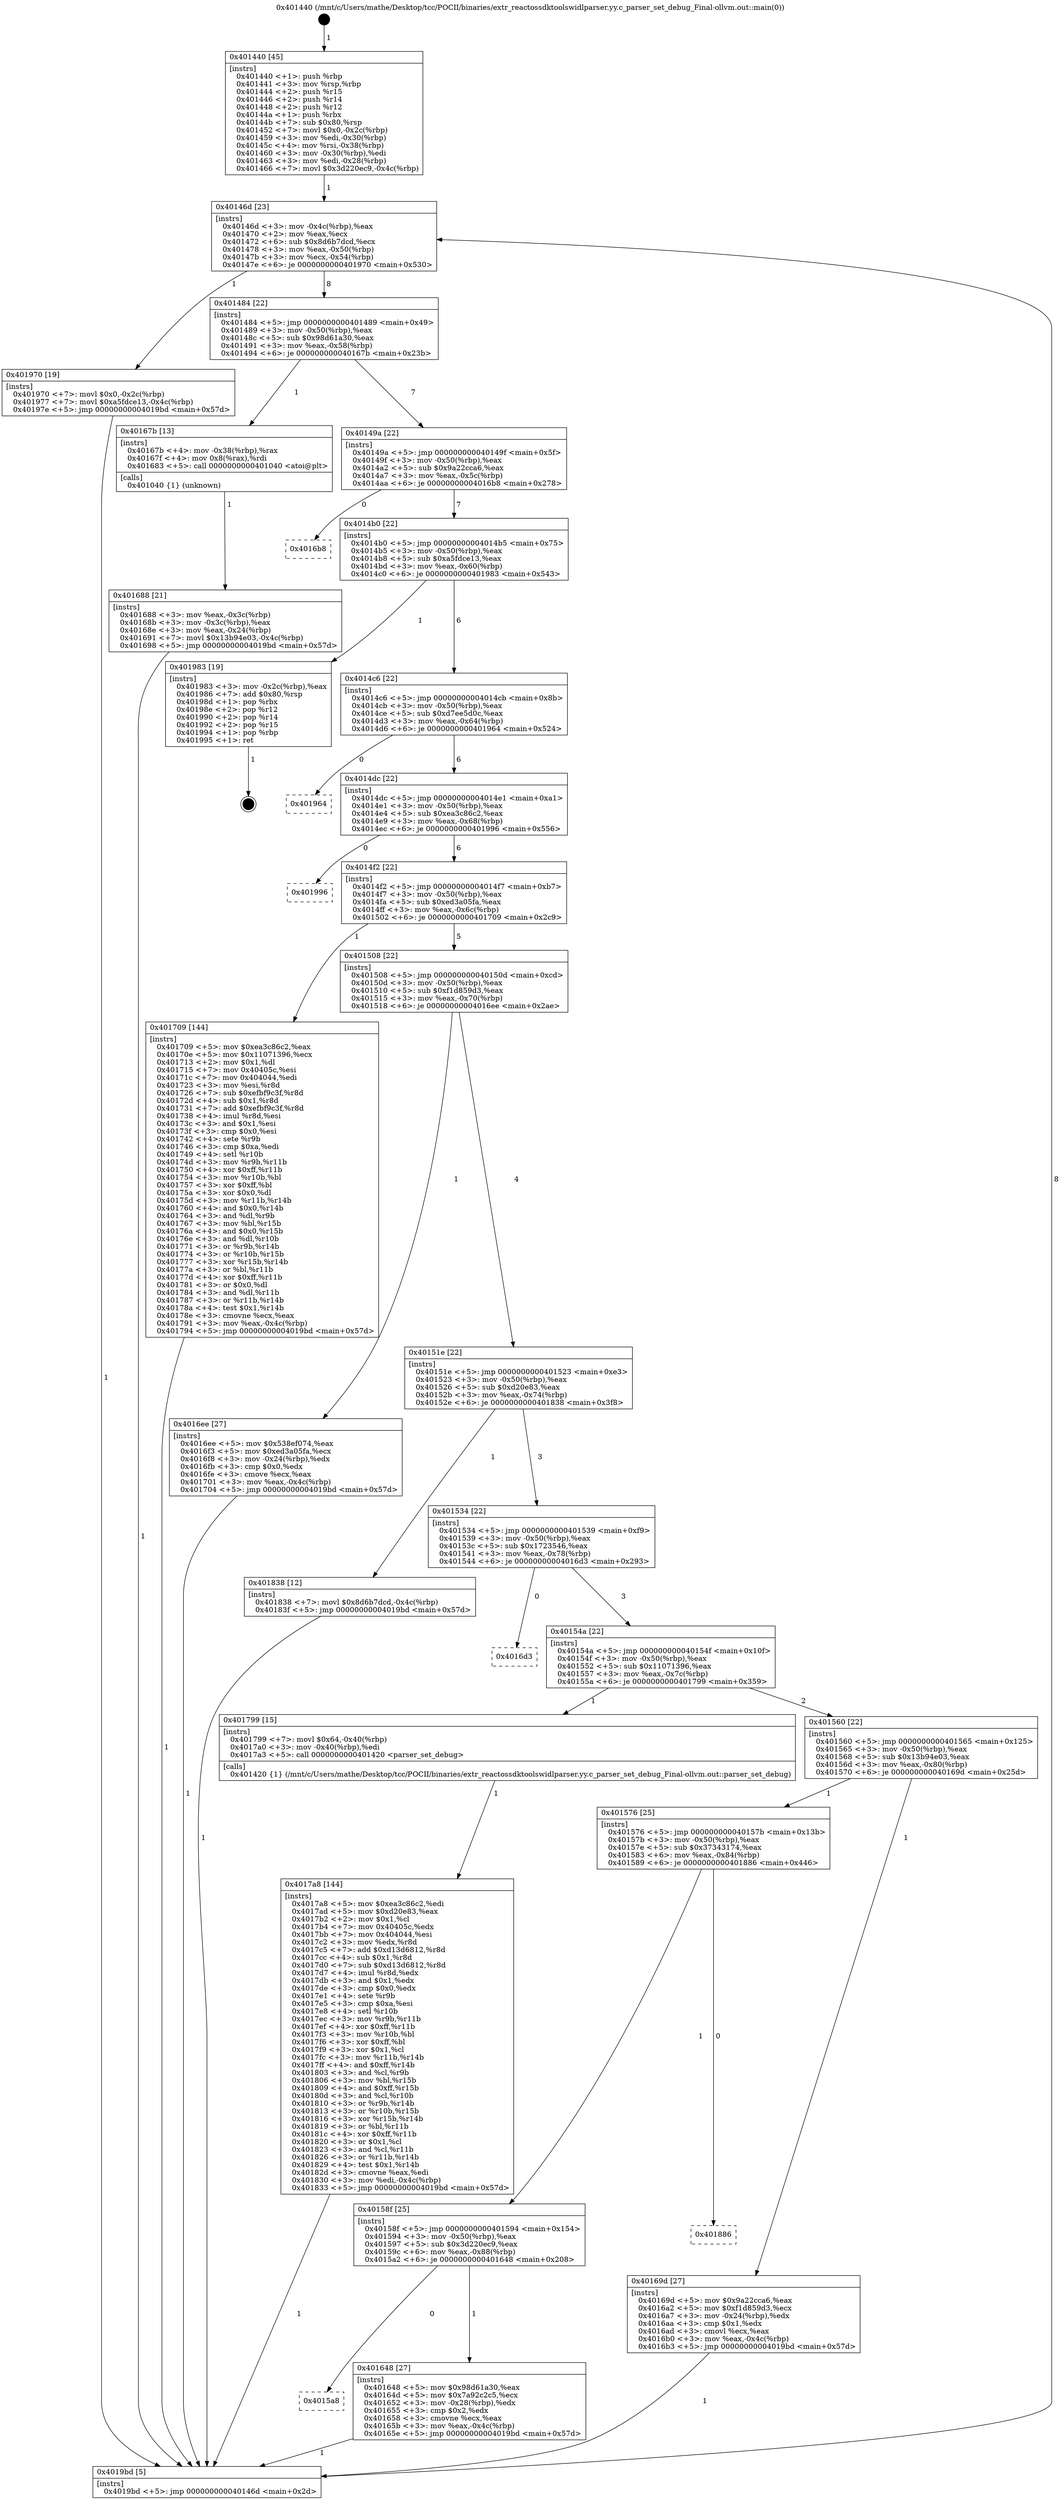 digraph "0x401440" {
  label = "0x401440 (/mnt/c/Users/mathe/Desktop/tcc/POCII/binaries/extr_reactossdktoolswidlparser.yy.c_parser_set_debug_Final-ollvm.out::main(0))"
  labelloc = "t"
  node[shape=record]

  Entry [label="",width=0.3,height=0.3,shape=circle,fillcolor=black,style=filled]
  "0x40146d" [label="{
     0x40146d [23]\l
     | [instrs]\l
     &nbsp;&nbsp;0x40146d \<+3\>: mov -0x4c(%rbp),%eax\l
     &nbsp;&nbsp;0x401470 \<+2\>: mov %eax,%ecx\l
     &nbsp;&nbsp;0x401472 \<+6\>: sub $0x8d6b7dcd,%ecx\l
     &nbsp;&nbsp;0x401478 \<+3\>: mov %eax,-0x50(%rbp)\l
     &nbsp;&nbsp;0x40147b \<+3\>: mov %ecx,-0x54(%rbp)\l
     &nbsp;&nbsp;0x40147e \<+6\>: je 0000000000401970 \<main+0x530\>\l
  }"]
  "0x401970" [label="{
     0x401970 [19]\l
     | [instrs]\l
     &nbsp;&nbsp;0x401970 \<+7\>: movl $0x0,-0x2c(%rbp)\l
     &nbsp;&nbsp;0x401977 \<+7\>: movl $0xa5fdce13,-0x4c(%rbp)\l
     &nbsp;&nbsp;0x40197e \<+5\>: jmp 00000000004019bd \<main+0x57d\>\l
  }"]
  "0x401484" [label="{
     0x401484 [22]\l
     | [instrs]\l
     &nbsp;&nbsp;0x401484 \<+5\>: jmp 0000000000401489 \<main+0x49\>\l
     &nbsp;&nbsp;0x401489 \<+3\>: mov -0x50(%rbp),%eax\l
     &nbsp;&nbsp;0x40148c \<+5\>: sub $0x98d61a30,%eax\l
     &nbsp;&nbsp;0x401491 \<+3\>: mov %eax,-0x58(%rbp)\l
     &nbsp;&nbsp;0x401494 \<+6\>: je 000000000040167b \<main+0x23b\>\l
  }"]
  Exit [label="",width=0.3,height=0.3,shape=circle,fillcolor=black,style=filled,peripheries=2]
  "0x40167b" [label="{
     0x40167b [13]\l
     | [instrs]\l
     &nbsp;&nbsp;0x40167b \<+4\>: mov -0x38(%rbp),%rax\l
     &nbsp;&nbsp;0x40167f \<+4\>: mov 0x8(%rax),%rdi\l
     &nbsp;&nbsp;0x401683 \<+5\>: call 0000000000401040 \<atoi@plt\>\l
     | [calls]\l
     &nbsp;&nbsp;0x401040 \{1\} (unknown)\l
  }"]
  "0x40149a" [label="{
     0x40149a [22]\l
     | [instrs]\l
     &nbsp;&nbsp;0x40149a \<+5\>: jmp 000000000040149f \<main+0x5f\>\l
     &nbsp;&nbsp;0x40149f \<+3\>: mov -0x50(%rbp),%eax\l
     &nbsp;&nbsp;0x4014a2 \<+5\>: sub $0x9a22cca6,%eax\l
     &nbsp;&nbsp;0x4014a7 \<+3\>: mov %eax,-0x5c(%rbp)\l
     &nbsp;&nbsp;0x4014aa \<+6\>: je 00000000004016b8 \<main+0x278\>\l
  }"]
  "0x4017a8" [label="{
     0x4017a8 [144]\l
     | [instrs]\l
     &nbsp;&nbsp;0x4017a8 \<+5\>: mov $0xea3c86c2,%edi\l
     &nbsp;&nbsp;0x4017ad \<+5\>: mov $0xd20e83,%eax\l
     &nbsp;&nbsp;0x4017b2 \<+2\>: mov $0x1,%cl\l
     &nbsp;&nbsp;0x4017b4 \<+7\>: mov 0x40405c,%edx\l
     &nbsp;&nbsp;0x4017bb \<+7\>: mov 0x404044,%esi\l
     &nbsp;&nbsp;0x4017c2 \<+3\>: mov %edx,%r8d\l
     &nbsp;&nbsp;0x4017c5 \<+7\>: add $0xd13d6812,%r8d\l
     &nbsp;&nbsp;0x4017cc \<+4\>: sub $0x1,%r8d\l
     &nbsp;&nbsp;0x4017d0 \<+7\>: sub $0xd13d6812,%r8d\l
     &nbsp;&nbsp;0x4017d7 \<+4\>: imul %r8d,%edx\l
     &nbsp;&nbsp;0x4017db \<+3\>: and $0x1,%edx\l
     &nbsp;&nbsp;0x4017de \<+3\>: cmp $0x0,%edx\l
     &nbsp;&nbsp;0x4017e1 \<+4\>: sete %r9b\l
     &nbsp;&nbsp;0x4017e5 \<+3\>: cmp $0xa,%esi\l
     &nbsp;&nbsp;0x4017e8 \<+4\>: setl %r10b\l
     &nbsp;&nbsp;0x4017ec \<+3\>: mov %r9b,%r11b\l
     &nbsp;&nbsp;0x4017ef \<+4\>: xor $0xff,%r11b\l
     &nbsp;&nbsp;0x4017f3 \<+3\>: mov %r10b,%bl\l
     &nbsp;&nbsp;0x4017f6 \<+3\>: xor $0xff,%bl\l
     &nbsp;&nbsp;0x4017f9 \<+3\>: xor $0x1,%cl\l
     &nbsp;&nbsp;0x4017fc \<+3\>: mov %r11b,%r14b\l
     &nbsp;&nbsp;0x4017ff \<+4\>: and $0xff,%r14b\l
     &nbsp;&nbsp;0x401803 \<+3\>: and %cl,%r9b\l
     &nbsp;&nbsp;0x401806 \<+3\>: mov %bl,%r15b\l
     &nbsp;&nbsp;0x401809 \<+4\>: and $0xff,%r15b\l
     &nbsp;&nbsp;0x40180d \<+3\>: and %cl,%r10b\l
     &nbsp;&nbsp;0x401810 \<+3\>: or %r9b,%r14b\l
     &nbsp;&nbsp;0x401813 \<+3\>: or %r10b,%r15b\l
     &nbsp;&nbsp;0x401816 \<+3\>: xor %r15b,%r14b\l
     &nbsp;&nbsp;0x401819 \<+3\>: or %bl,%r11b\l
     &nbsp;&nbsp;0x40181c \<+4\>: xor $0xff,%r11b\l
     &nbsp;&nbsp;0x401820 \<+3\>: or $0x1,%cl\l
     &nbsp;&nbsp;0x401823 \<+3\>: and %cl,%r11b\l
     &nbsp;&nbsp;0x401826 \<+3\>: or %r11b,%r14b\l
     &nbsp;&nbsp;0x401829 \<+4\>: test $0x1,%r14b\l
     &nbsp;&nbsp;0x40182d \<+3\>: cmovne %eax,%edi\l
     &nbsp;&nbsp;0x401830 \<+3\>: mov %edi,-0x4c(%rbp)\l
     &nbsp;&nbsp;0x401833 \<+5\>: jmp 00000000004019bd \<main+0x57d\>\l
  }"]
  "0x4016b8" [label="{
     0x4016b8\l
  }", style=dashed]
  "0x4014b0" [label="{
     0x4014b0 [22]\l
     | [instrs]\l
     &nbsp;&nbsp;0x4014b0 \<+5\>: jmp 00000000004014b5 \<main+0x75\>\l
     &nbsp;&nbsp;0x4014b5 \<+3\>: mov -0x50(%rbp),%eax\l
     &nbsp;&nbsp;0x4014b8 \<+5\>: sub $0xa5fdce13,%eax\l
     &nbsp;&nbsp;0x4014bd \<+3\>: mov %eax,-0x60(%rbp)\l
     &nbsp;&nbsp;0x4014c0 \<+6\>: je 0000000000401983 \<main+0x543\>\l
  }"]
  "0x401688" [label="{
     0x401688 [21]\l
     | [instrs]\l
     &nbsp;&nbsp;0x401688 \<+3\>: mov %eax,-0x3c(%rbp)\l
     &nbsp;&nbsp;0x40168b \<+3\>: mov -0x3c(%rbp),%eax\l
     &nbsp;&nbsp;0x40168e \<+3\>: mov %eax,-0x24(%rbp)\l
     &nbsp;&nbsp;0x401691 \<+7\>: movl $0x13b94e03,-0x4c(%rbp)\l
     &nbsp;&nbsp;0x401698 \<+5\>: jmp 00000000004019bd \<main+0x57d\>\l
  }"]
  "0x401983" [label="{
     0x401983 [19]\l
     | [instrs]\l
     &nbsp;&nbsp;0x401983 \<+3\>: mov -0x2c(%rbp),%eax\l
     &nbsp;&nbsp;0x401986 \<+7\>: add $0x80,%rsp\l
     &nbsp;&nbsp;0x40198d \<+1\>: pop %rbx\l
     &nbsp;&nbsp;0x40198e \<+2\>: pop %r12\l
     &nbsp;&nbsp;0x401990 \<+2\>: pop %r14\l
     &nbsp;&nbsp;0x401992 \<+2\>: pop %r15\l
     &nbsp;&nbsp;0x401994 \<+1\>: pop %rbp\l
     &nbsp;&nbsp;0x401995 \<+1\>: ret\l
  }"]
  "0x4014c6" [label="{
     0x4014c6 [22]\l
     | [instrs]\l
     &nbsp;&nbsp;0x4014c6 \<+5\>: jmp 00000000004014cb \<main+0x8b\>\l
     &nbsp;&nbsp;0x4014cb \<+3\>: mov -0x50(%rbp),%eax\l
     &nbsp;&nbsp;0x4014ce \<+5\>: sub $0xd7ee5d0c,%eax\l
     &nbsp;&nbsp;0x4014d3 \<+3\>: mov %eax,-0x64(%rbp)\l
     &nbsp;&nbsp;0x4014d6 \<+6\>: je 0000000000401964 \<main+0x524\>\l
  }"]
  "0x401440" [label="{
     0x401440 [45]\l
     | [instrs]\l
     &nbsp;&nbsp;0x401440 \<+1\>: push %rbp\l
     &nbsp;&nbsp;0x401441 \<+3\>: mov %rsp,%rbp\l
     &nbsp;&nbsp;0x401444 \<+2\>: push %r15\l
     &nbsp;&nbsp;0x401446 \<+2\>: push %r14\l
     &nbsp;&nbsp;0x401448 \<+2\>: push %r12\l
     &nbsp;&nbsp;0x40144a \<+1\>: push %rbx\l
     &nbsp;&nbsp;0x40144b \<+7\>: sub $0x80,%rsp\l
     &nbsp;&nbsp;0x401452 \<+7\>: movl $0x0,-0x2c(%rbp)\l
     &nbsp;&nbsp;0x401459 \<+3\>: mov %edi,-0x30(%rbp)\l
     &nbsp;&nbsp;0x40145c \<+4\>: mov %rsi,-0x38(%rbp)\l
     &nbsp;&nbsp;0x401460 \<+3\>: mov -0x30(%rbp),%edi\l
     &nbsp;&nbsp;0x401463 \<+3\>: mov %edi,-0x28(%rbp)\l
     &nbsp;&nbsp;0x401466 \<+7\>: movl $0x3d220ec9,-0x4c(%rbp)\l
  }"]
  "0x401964" [label="{
     0x401964\l
  }", style=dashed]
  "0x4014dc" [label="{
     0x4014dc [22]\l
     | [instrs]\l
     &nbsp;&nbsp;0x4014dc \<+5\>: jmp 00000000004014e1 \<main+0xa1\>\l
     &nbsp;&nbsp;0x4014e1 \<+3\>: mov -0x50(%rbp),%eax\l
     &nbsp;&nbsp;0x4014e4 \<+5\>: sub $0xea3c86c2,%eax\l
     &nbsp;&nbsp;0x4014e9 \<+3\>: mov %eax,-0x68(%rbp)\l
     &nbsp;&nbsp;0x4014ec \<+6\>: je 0000000000401996 \<main+0x556\>\l
  }"]
  "0x4019bd" [label="{
     0x4019bd [5]\l
     | [instrs]\l
     &nbsp;&nbsp;0x4019bd \<+5\>: jmp 000000000040146d \<main+0x2d\>\l
  }"]
  "0x401996" [label="{
     0x401996\l
  }", style=dashed]
  "0x4014f2" [label="{
     0x4014f2 [22]\l
     | [instrs]\l
     &nbsp;&nbsp;0x4014f2 \<+5\>: jmp 00000000004014f7 \<main+0xb7\>\l
     &nbsp;&nbsp;0x4014f7 \<+3\>: mov -0x50(%rbp),%eax\l
     &nbsp;&nbsp;0x4014fa \<+5\>: sub $0xed3a05fa,%eax\l
     &nbsp;&nbsp;0x4014ff \<+3\>: mov %eax,-0x6c(%rbp)\l
     &nbsp;&nbsp;0x401502 \<+6\>: je 0000000000401709 \<main+0x2c9\>\l
  }"]
  "0x4015a8" [label="{
     0x4015a8\l
  }", style=dashed]
  "0x401709" [label="{
     0x401709 [144]\l
     | [instrs]\l
     &nbsp;&nbsp;0x401709 \<+5\>: mov $0xea3c86c2,%eax\l
     &nbsp;&nbsp;0x40170e \<+5\>: mov $0x11071396,%ecx\l
     &nbsp;&nbsp;0x401713 \<+2\>: mov $0x1,%dl\l
     &nbsp;&nbsp;0x401715 \<+7\>: mov 0x40405c,%esi\l
     &nbsp;&nbsp;0x40171c \<+7\>: mov 0x404044,%edi\l
     &nbsp;&nbsp;0x401723 \<+3\>: mov %esi,%r8d\l
     &nbsp;&nbsp;0x401726 \<+7\>: sub $0xefbf9c3f,%r8d\l
     &nbsp;&nbsp;0x40172d \<+4\>: sub $0x1,%r8d\l
     &nbsp;&nbsp;0x401731 \<+7\>: add $0xefbf9c3f,%r8d\l
     &nbsp;&nbsp;0x401738 \<+4\>: imul %r8d,%esi\l
     &nbsp;&nbsp;0x40173c \<+3\>: and $0x1,%esi\l
     &nbsp;&nbsp;0x40173f \<+3\>: cmp $0x0,%esi\l
     &nbsp;&nbsp;0x401742 \<+4\>: sete %r9b\l
     &nbsp;&nbsp;0x401746 \<+3\>: cmp $0xa,%edi\l
     &nbsp;&nbsp;0x401749 \<+4\>: setl %r10b\l
     &nbsp;&nbsp;0x40174d \<+3\>: mov %r9b,%r11b\l
     &nbsp;&nbsp;0x401750 \<+4\>: xor $0xff,%r11b\l
     &nbsp;&nbsp;0x401754 \<+3\>: mov %r10b,%bl\l
     &nbsp;&nbsp;0x401757 \<+3\>: xor $0xff,%bl\l
     &nbsp;&nbsp;0x40175a \<+3\>: xor $0x0,%dl\l
     &nbsp;&nbsp;0x40175d \<+3\>: mov %r11b,%r14b\l
     &nbsp;&nbsp;0x401760 \<+4\>: and $0x0,%r14b\l
     &nbsp;&nbsp;0x401764 \<+3\>: and %dl,%r9b\l
     &nbsp;&nbsp;0x401767 \<+3\>: mov %bl,%r15b\l
     &nbsp;&nbsp;0x40176a \<+4\>: and $0x0,%r15b\l
     &nbsp;&nbsp;0x40176e \<+3\>: and %dl,%r10b\l
     &nbsp;&nbsp;0x401771 \<+3\>: or %r9b,%r14b\l
     &nbsp;&nbsp;0x401774 \<+3\>: or %r10b,%r15b\l
     &nbsp;&nbsp;0x401777 \<+3\>: xor %r15b,%r14b\l
     &nbsp;&nbsp;0x40177a \<+3\>: or %bl,%r11b\l
     &nbsp;&nbsp;0x40177d \<+4\>: xor $0xff,%r11b\l
     &nbsp;&nbsp;0x401781 \<+3\>: or $0x0,%dl\l
     &nbsp;&nbsp;0x401784 \<+3\>: and %dl,%r11b\l
     &nbsp;&nbsp;0x401787 \<+3\>: or %r11b,%r14b\l
     &nbsp;&nbsp;0x40178a \<+4\>: test $0x1,%r14b\l
     &nbsp;&nbsp;0x40178e \<+3\>: cmovne %ecx,%eax\l
     &nbsp;&nbsp;0x401791 \<+3\>: mov %eax,-0x4c(%rbp)\l
     &nbsp;&nbsp;0x401794 \<+5\>: jmp 00000000004019bd \<main+0x57d\>\l
  }"]
  "0x401508" [label="{
     0x401508 [22]\l
     | [instrs]\l
     &nbsp;&nbsp;0x401508 \<+5\>: jmp 000000000040150d \<main+0xcd\>\l
     &nbsp;&nbsp;0x40150d \<+3\>: mov -0x50(%rbp),%eax\l
     &nbsp;&nbsp;0x401510 \<+5\>: sub $0xf1d859d3,%eax\l
     &nbsp;&nbsp;0x401515 \<+3\>: mov %eax,-0x70(%rbp)\l
     &nbsp;&nbsp;0x401518 \<+6\>: je 00000000004016ee \<main+0x2ae\>\l
  }"]
  "0x401648" [label="{
     0x401648 [27]\l
     | [instrs]\l
     &nbsp;&nbsp;0x401648 \<+5\>: mov $0x98d61a30,%eax\l
     &nbsp;&nbsp;0x40164d \<+5\>: mov $0x7a92c2c5,%ecx\l
     &nbsp;&nbsp;0x401652 \<+3\>: mov -0x28(%rbp),%edx\l
     &nbsp;&nbsp;0x401655 \<+3\>: cmp $0x2,%edx\l
     &nbsp;&nbsp;0x401658 \<+3\>: cmovne %ecx,%eax\l
     &nbsp;&nbsp;0x40165b \<+3\>: mov %eax,-0x4c(%rbp)\l
     &nbsp;&nbsp;0x40165e \<+5\>: jmp 00000000004019bd \<main+0x57d\>\l
  }"]
  "0x4016ee" [label="{
     0x4016ee [27]\l
     | [instrs]\l
     &nbsp;&nbsp;0x4016ee \<+5\>: mov $0x538ef074,%eax\l
     &nbsp;&nbsp;0x4016f3 \<+5\>: mov $0xed3a05fa,%ecx\l
     &nbsp;&nbsp;0x4016f8 \<+3\>: mov -0x24(%rbp),%edx\l
     &nbsp;&nbsp;0x4016fb \<+3\>: cmp $0x0,%edx\l
     &nbsp;&nbsp;0x4016fe \<+3\>: cmove %ecx,%eax\l
     &nbsp;&nbsp;0x401701 \<+3\>: mov %eax,-0x4c(%rbp)\l
     &nbsp;&nbsp;0x401704 \<+5\>: jmp 00000000004019bd \<main+0x57d\>\l
  }"]
  "0x40151e" [label="{
     0x40151e [22]\l
     | [instrs]\l
     &nbsp;&nbsp;0x40151e \<+5\>: jmp 0000000000401523 \<main+0xe3\>\l
     &nbsp;&nbsp;0x401523 \<+3\>: mov -0x50(%rbp),%eax\l
     &nbsp;&nbsp;0x401526 \<+5\>: sub $0xd20e83,%eax\l
     &nbsp;&nbsp;0x40152b \<+3\>: mov %eax,-0x74(%rbp)\l
     &nbsp;&nbsp;0x40152e \<+6\>: je 0000000000401838 \<main+0x3f8\>\l
  }"]
  "0x40158f" [label="{
     0x40158f [25]\l
     | [instrs]\l
     &nbsp;&nbsp;0x40158f \<+5\>: jmp 0000000000401594 \<main+0x154\>\l
     &nbsp;&nbsp;0x401594 \<+3\>: mov -0x50(%rbp),%eax\l
     &nbsp;&nbsp;0x401597 \<+5\>: sub $0x3d220ec9,%eax\l
     &nbsp;&nbsp;0x40159c \<+6\>: mov %eax,-0x88(%rbp)\l
     &nbsp;&nbsp;0x4015a2 \<+6\>: je 0000000000401648 \<main+0x208\>\l
  }"]
  "0x401838" [label="{
     0x401838 [12]\l
     | [instrs]\l
     &nbsp;&nbsp;0x401838 \<+7\>: movl $0x8d6b7dcd,-0x4c(%rbp)\l
     &nbsp;&nbsp;0x40183f \<+5\>: jmp 00000000004019bd \<main+0x57d\>\l
  }"]
  "0x401534" [label="{
     0x401534 [22]\l
     | [instrs]\l
     &nbsp;&nbsp;0x401534 \<+5\>: jmp 0000000000401539 \<main+0xf9\>\l
     &nbsp;&nbsp;0x401539 \<+3\>: mov -0x50(%rbp),%eax\l
     &nbsp;&nbsp;0x40153c \<+5\>: sub $0x1723546,%eax\l
     &nbsp;&nbsp;0x401541 \<+3\>: mov %eax,-0x78(%rbp)\l
     &nbsp;&nbsp;0x401544 \<+6\>: je 00000000004016d3 \<main+0x293\>\l
  }"]
  "0x401886" [label="{
     0x401886\l
  }", style=dashed]
  "0x4016d3" [label="{
     0x4016d3\l
  }", style=dashed]
  "0x40154a" [label="{
     0x40154a [22]\l
     | [instrs]\l
     &nbsp;&nbsp;0x40154a \<+5\>: jmp 000000000040154f \<main+0x10f\>\l
     &nbsp;&nbsp;0x40154f \<+3\>: mov -0x50(%rbp),%eax\l
     &nbsp;&nbsp;0x401552 \<+5\>: sub $0x11071396,%eax\l
     &nbsp;&nbsp;0x401557 \<+3\>: mov %eax,-0x7c(%rbp)\l
     &nbsp;&nbsp;0x40155a \<+6\>: je 0000000000401799 \<main+0x359\>\l
  }"]
  "0x401576" [label="{
     0x401576 [25]\l
     | [instrs]\l
     &nbsp;&nbsp;0x401576 \<+5\>: jmp 000000000040157b \<main+0x13b\>\l
     &nbsp;&nbsp;0x40157b \<+3\>: mov -0x50(%rbp),%eax\l
     &nbsp;&nbsp;0x40157e \<+5\>: sub $0x37343174,%eax\l
     &nbsp;&nbsp;0x401583 \<+6\>: mov %eax,-0x84(%rbp)\l
     &nbsp;&nbsp;0x401589 \<+6\>: je 0000000000401886 \<main+0x446\>\l
  }"]
  "0x401799" [label="{
     0x401799 [15]\l
     | [instrs]\l
     &nbsp;&nbsp;0x401799 \<+7\>: movl $0x64,-0x40(%rbp)\l
     &nbsp;&nbsp;0x4017a0 \<+3\>: mov -0x40(%rbp),%edi\l
     &nbsp;&nbsp;0x4017a3 \<+5\>: call 0000000000401420 \<parser_set_debug\>\l
     | [calls]\l
     &nbsp;&nbsp;0x401420 \{1\} (/mnt/c/Users/mathe/Desktop/tcc/POCII/binaries/extr_reactossdktoolswidlparser.yy.c_parser_set_debug_Final-ollvm.out::parser_set_debug)\l
  }"]
  "0x401560" [label="{
     0x401560 [22]\l
     | [instrs]\l
     &nbsp;&nbsp;0x401560 \<+5\>: jmp 0000000000401565 \<main+0x125\>\l
     &nbsp;&nbsp;0x401565 \<+3\>: mov -0x50(%rbp),%eax\l
     &nbsp;&nbsp;0x401568 \<+5\>: sub $0x13b94e03,%eax\l
     &nbsp;&nbsp;0x40156d \<+3\>: mov %eax,-0x80(%rbp)\l
     &nbsp;&nbsp;0x401570 \<+6\>: je 000000000040169d \<main+0x25d\>\l
  }"]
  "0x40169d" [label="{
     0x40169d [27]\l
     | [instrs]\l
     &nbsp;&nbsp;0x40169d \<+5\>: mov $0x9a22cca6,%eax\l
     &nbsp;&nbsp;0x4016a2 \<+5\>: mov $0xf1d859d3,%ecx\l
     &nbsp;&nbsp;0x4016a7 \<+3\>: mov -0x24(%rbp),%edx\l
     &nbsp;&nbsp;0x4016aa \<+3\>: cmp $0x1,%edx\l
     &nbsp;&nbsp;0x4016ad \<+3\>: cmovl %ecx,%eax\l
     &nbsp;&nbsp;0x4016b0 \<+3\>: mov %eax,-0x4c(%rbp)\l
     &nbsp;&nbsp;0x4016b3 \<+5\>: jmp 00000000004019bd \<main+0x57d\>\l
  }"]
  Entry -> "0x401440" [label=" 1"]
  "0x40146d" -> "0x401970" [label=" 1"]
  "0x40146d" -> "0x401484" [label=" 8"]
  "0x401983" -> Exit [label=" 1"]
  "0x401484" -> "0x40167b" [label=" 1"]
  "0x401484" -> "0x40149a" [label=" 7"]
  "0x401970" -> "0x4019bd" [label=" 1"]
  "0x40149a" -> "0x4016b8" [label=" 0"]
  "0x40149a" -> "0x4014b0" [label=" 7"]
  "0x401838" -> "0x4019bd" [label=" 1"]
  "0x4014b0" -> "0x401983" [label=" 1"]
  "0x4014b0" -> "0x4014c6" [label=" 6"]
  "0x4017a8" -> "0x4019bd" [label=" 1"]
  "0x4014c6" -> "0x401964" [label=" 0"]
  "0x4014c6" -> "0x4014dc" [label=" 6"]
  "0x401799" -> "0x4017a8" [label=" 1"]
  "0x4014dc" -> "0x401996" [label=" 0"]
  "0x4014dc" -> "0x4014f2" [label=" 6"]
  "0x401709" -> "0x4019bd" [label=" 1"]
  "0x4014f2" -> "0x401709" [label=" 1"]
  "0x4014f2" -> "0x401508" [label=" 5"]
  "0x4016ee" -> "0x4019bd" [label=" 1"]
  "0x401508" -> "0x4016ee" [label=" 1"]
  "0x401508" -> "0x40151e" [label=" 4"]
  "0x40169d" -> "0x4019bd" [label=" 1"]
  "0x40151e" -> "0x401838" [label=" 1"]
  "0x40151e" -> "0x401534" [label=" 3"]
  "0x40167b" -> "0x401688" [label=" 1"]
  "0x401534" -> "0x4016d3" [label=" 0"]
  "0x401534" -> "0x40154a" [label=" 3"]
  "0x4019bd" -> "0x40146d" [label=" 8"]
  "0x40154a" -> "0x401799" [label=" 1"]
  "0x40154a" -> "0x401560" [label=" 2"]
  "0x401648" -> "0x4019bd" [label=" 1"]
  "0x401560" -> "0x40169d" [label=" 1"]
  "0x401560" -> "0x401576" [label=" 1"]
  "0x401440" -> "0x40146d" [label=" 1"]
  "0x401576" -> "0x401886" [label=" 0"]
  "0x401576" -> "0x40158f" [label=" 1"]
  "0x401688" -> "0x4019bd" [label=" 1"]
  "0x40158f" -> "0x401648" [label=" 1"]
  "0x40158f" -> "0x4015a8" [label=" 0"]
}
